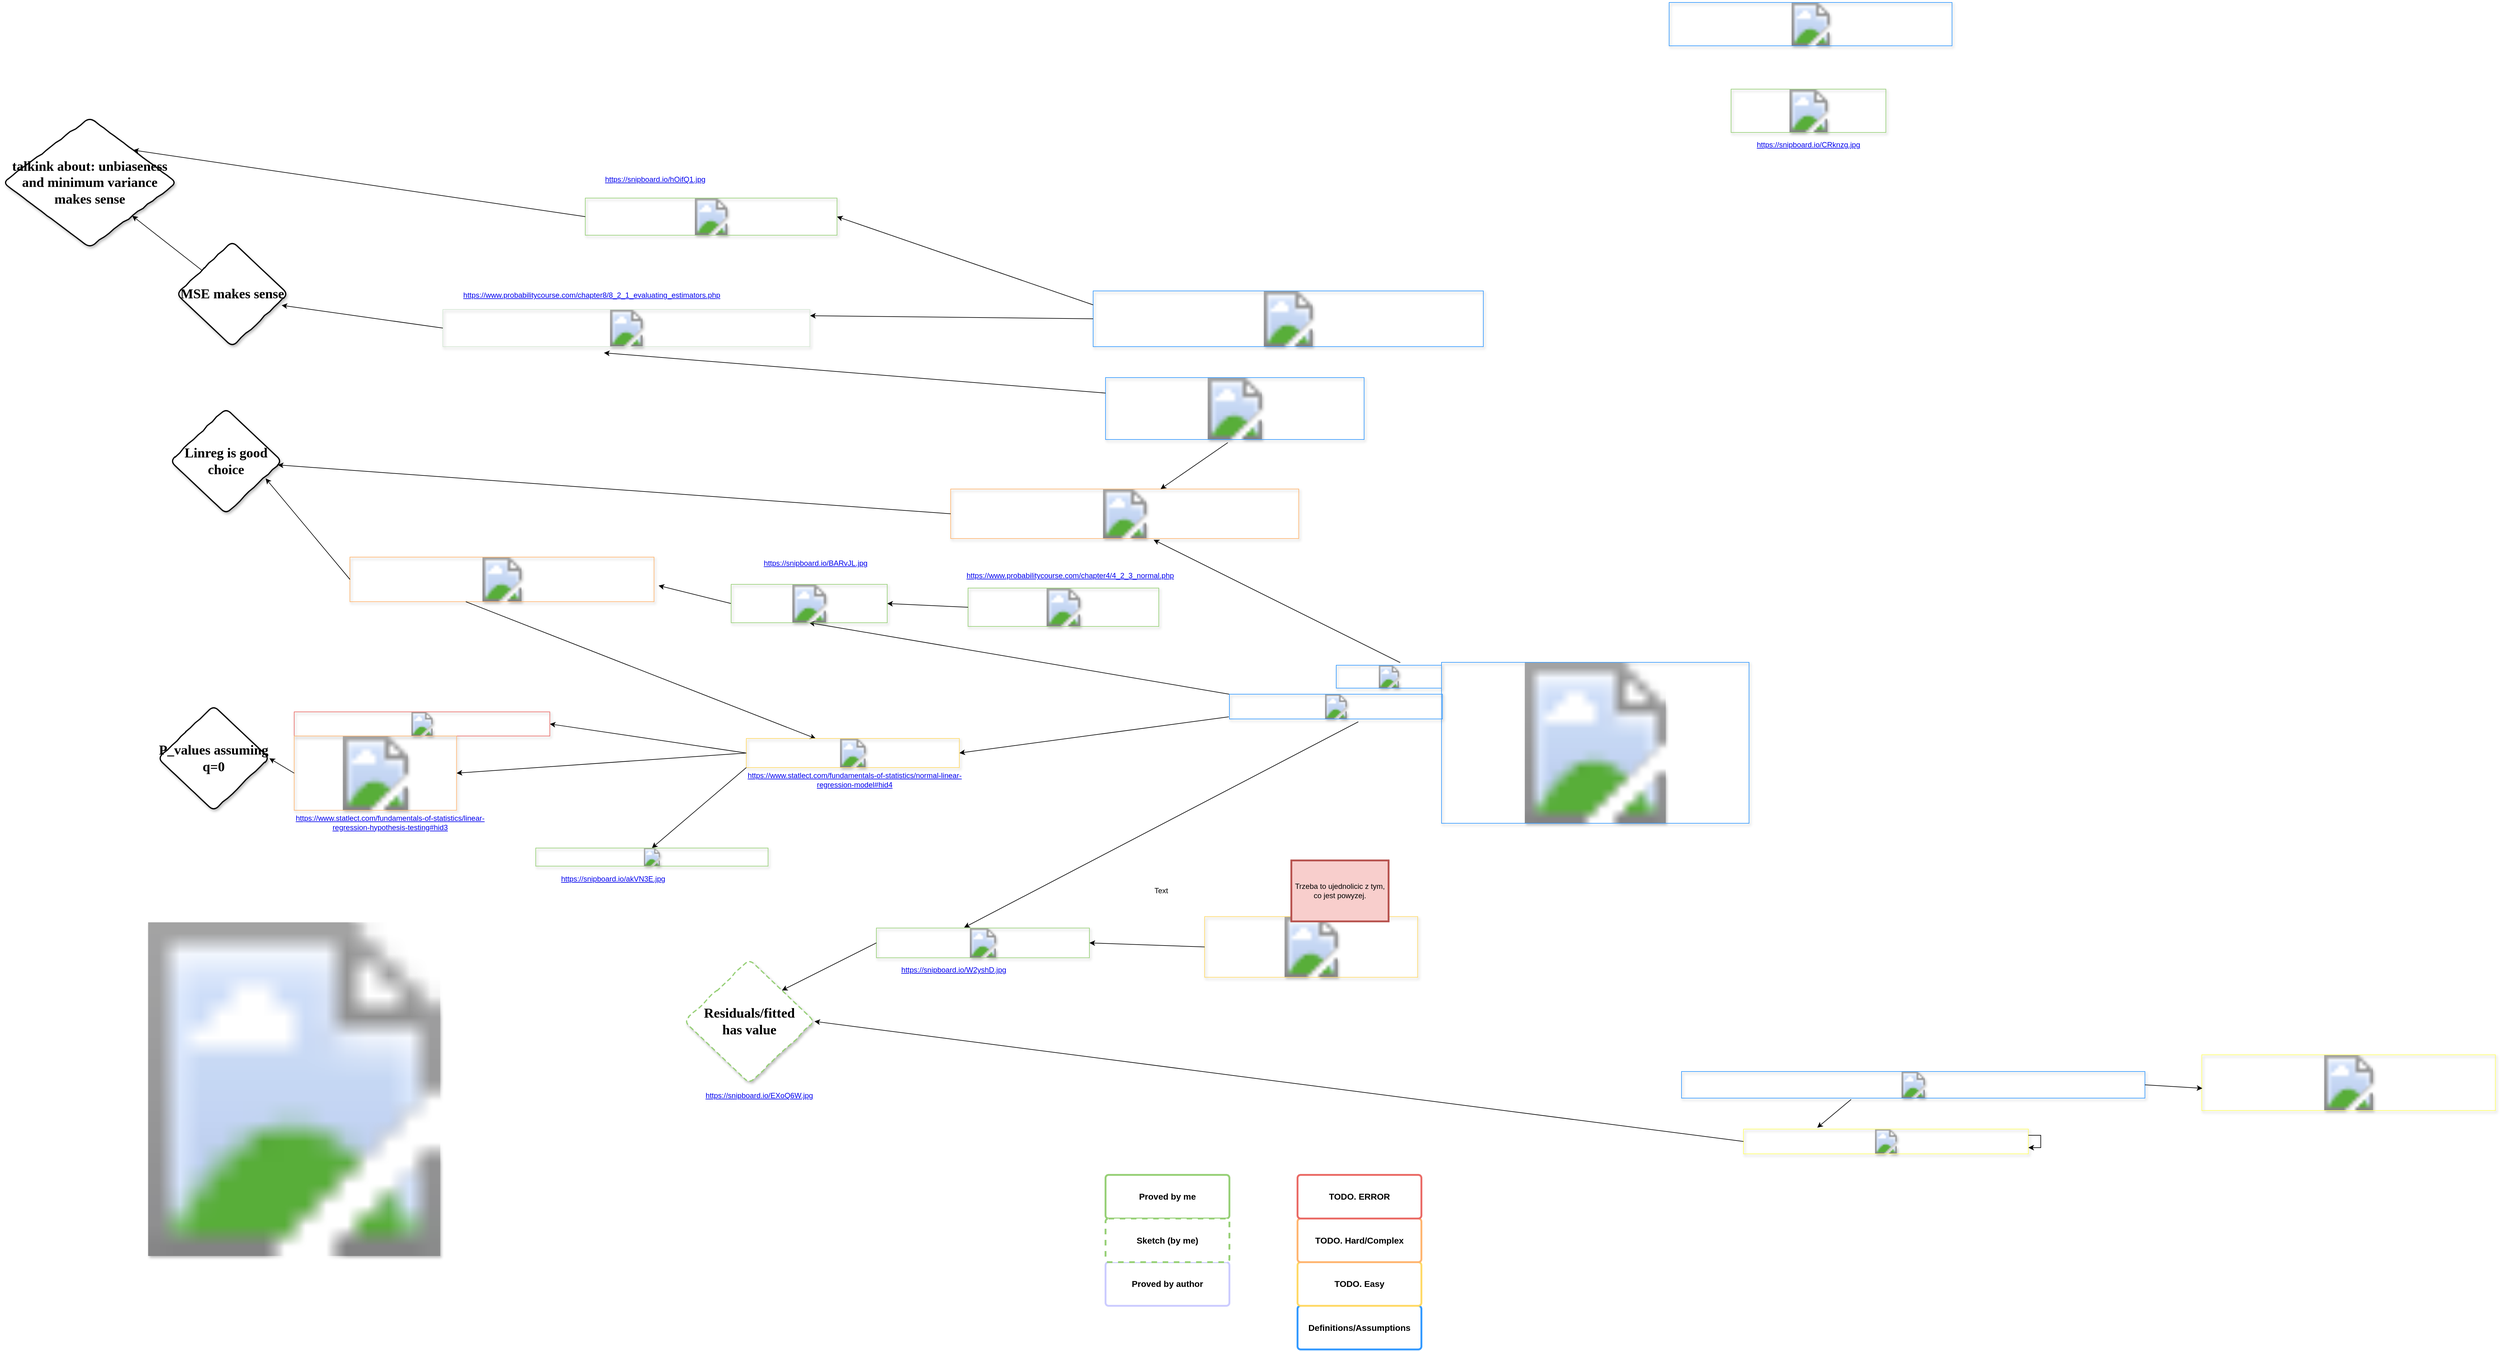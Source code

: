 <mxfile version="13.4.5" type="device"><diagram id="6a731a19-8d31-9384-78a2-239565b7b9f0" name="Page-1"><mxGraphModel dx="3555" dy="3712" grid="1" gridSize="10" guides="1" tooltips="1" connect="1" arrows="1" fold="1" page="1" pageScale="1" pageWidth="1169" pageHeight="827" background="#ffffff" math="0" shadow="0"><root><mxCell id="0"/><mxCell id="1" parent="0"/><mxCell id="1771" value="Definitions/Assumptions" style="rounded=1;whiteSpace=wrap;html=1;shadow=0;labelBackgroundColor=none;strokeColor=#3399FF;strokeWidth=3;fillColor=#FFFFFF;fontFamily=Helvetica;fontSize=14;fontColor=#000000;align=center;spacing=5;fontStyle=1;arcSize=7;perimeterSpacing=2;" parent="1" vertex="1"><mxGeometry x="2120" y="739.5" width="200" height="70.5" as="geometry"/></mxCell><mxCell id="39GpFI_2fi6hGbYnT54f-1833" value="" style="shape=image;html=1;verticalLabelPosition=bottom;labelBackgroundColor=#ffffff;verticalAlign=top;imageAspect=1;aspect=fixed;image=https://snipboard.io/wnhsbO.jpg;rounded=1;shadow=1;fillColor=#ffffff;fontSize=19;" parent="1" vertex="1"><mxGeometry x="40" y="120" width="920" height="539" as="geometry"/></mxCell><mxCell id="39GpFI_2fi6hGbYnT54f-1837" value="" style="group;image=https://snipboard.io/PGlqvB.jpg;" parent="1" vertex="1" connectable="0"><mxGeometry x="1690" y="-310" width="503" height="341.54" as="geometry"/></mxCell><mxCell id="39GpFI_2fi6hGbYnT54f-1839" value="TODO. Easy" style="rounded=1;whiteSpace=wrap;html=1;shadow=0;labelBackgroundColor=none;strokeColor=#FFD966;strokeWidth=3;fillColor=#FFFFFF;fontFamily=Helvetica;fontSize=14;fontColor=#000000;align=center;spacing=5;fontStyle=1;arcSize=7;perimeterSpacing=2;" parent="1" vertex="1"><mxGeometry x="2120" y="669" width="200" height="70.5" as="geometry"/></mxCell><mxCell id="39GpFI_2fi6hGbYnT54f-1840" value="" style="endArrow=classic;html=1;fontSize=19;fontColor=#000000;exitX=-0.003;exitY=0.913;exitDx=0;exitDy=0;entryX=1;entryY=0.5;entryDx=0;entryDy=0;exitPerimeter=0;" parent="1" source="39GpFI_2fi6hGbYnT54f-1836" target="39GpFI_2fi6hGbYnT54f-1838" edge="1"><mxGeometry width="50" height="50" relative="1" as="geometry"><mxPoint x="1710" y="-110" as="sourcePoint"/><mxPoint x="1594" y="-80" as="targetPoint"/></mxGeometry></mxCell><mxCell id="39GpFI_2fi6hGbYnT54f-1841" value="" style="shape=image;html=1;verticalLabelPosition=bottom;labelBackgroundColor=#ffffff;verticalAlign=top;imageAspect=1;aspect=fixed;image=https://snipboard.io/Y0MKjI.jpg;rounded=1;shadow=1;fillColor=#ffffff;fontSize=19;imageBorder=#FFB570;" parent="1" vertex="1"><mxGeometry x="590" y="-470" width="491" height="72" as="geometry"/></mxCell><mxCell id="39GpFI_2fi6hGbYnT54f-1842" value="TODO. Hard/Complex" style="rounded=1;whiteSpace=wrap;html=1;shadow=0;labelBackgroundColor=none;strokeColor=#FFB570;strokeWidth=3;fillColor=#FFFFFF;fontFamily=Helvetica;fontSize=14;fontColor=#000000;align=center;spacing=5;fontStyle=1;arcSize=7;perimeterSpacing=2;" parent="1" vertex="1"><mxGeometry x="2120" y="598.5" width="200" height="70.5" as="geometry"/></mxCell><mxCell id="39GpFI_2fi6hGbYnT54f-1844" value="" style="endArrow=classic;html=1;fontSize=19;fontColor=#000000;exitX=0.381;exitY=1;exitDx=0;exitDy=0;exitPerimeter=0;" parent="1" source="39GpFI_2fi6hGbYnT54f-1841" target="39GpFI_2fi6hGbYnT54f-1838" edge="1"><mxGeometry width="50" height="50" relative="1" as="geometry"><mxPoint x="1530" y="10" as="sourcePoint"/><mxPoint x="1530" y="-110" as="targetPoint"/></mxGeometry></mxCell><mxCell id="39GpFI_2fi6hGbYnT54f-1846" value="" style="group" parent="1" vertex="1" connectable="0"><mxGeometry x="1230" y="-217" width="350" height="87" as="geometry"/></mxCell><mxCell id="39GpFI_2fi6hGbYnT54f-1838" value="" style="shape=image;html=1;verticalLabelPosition=bottom;labelBackgroundColor=#ffffff;verticalAlign=top;imageAspect=1;aspect=fixed;image=https://snipboard.io/GrBXbp.jpg;rounded=1;shadow=1;fillColor=#ffffff;fontSize=19;imageBorder=#FFD966;" parent="39GpFI_2fi6hGbYnT54f-1846" vertex="1"><mxGeometry y="40" width="344" height="47" as="geometry"/></mxCell><mxCell id="39GpFI_2fi6hGbYnT54f-1847" value="TODO. ERROR" style="rounded=1;whiteSpace=wrap;html=1;shadow=0;labelBackgroundColor=none;strokeWidth=3;fontFamily=Helvetica;fontSize=14;align=center;spacing=5;fontStyle=1;arcSize=7;perimeterSpacing=2;strokeColor=#EA6B66;" parent="1" vertex="1"><mxGeometry x="2120" y="528" width="200" height="70.5" as="geometry"/></mxCell><mxCell id="39GpFI_2fi6hGbYnT54f-1850" value="" style="endArrow=classic;html=1;fontSize=19;fontColor=#000000;entryX=1;entryY=0.5;entryDx=0;entryDy=0;exitX=0;exitY=0.5;exitDx=0;exitDy=0;" parent="1" source="39GpFI_2fi6hGbYnT54f-1838" target="39GpFI_2fi6hGbYnT54f-1848" edge="1"><mxGeometry width="50" height="50" relative="1" as="geometry"><mxPoint x="1220" y="-160" as="sourcePoint"/><mxPoint x="1150" y="-180" as="targetPoint"/></mxGeometry></mxCell><mxCell id="39GpFI_2fi6hGbYnT54f-1851" value="" style="endArrow=classic;html=1;fontSize=19;fontColor=#000000;entryX=1;entryY=0.5;entryDx=0;entryDy=0;exitX=0;exitY=0.5;exitDx=0;exitDy=0;" parent="1" source="39GpFI_2fi6hGbYnT54f-1838" target="39GpFI_2fi6hGbYnT54f-1849" edge="1"><mxGeometry width="50" height="50" relative="1" as="geometry"><mxPoint x="1160" y="-10" as="sourcePoint"/><mxPoint x="1210" y="-60" as="targetPoint"/></mxGeometry></mxCell><mxCell id="39GpFI_2fi6hGbYnT54f-1854" value="" style="group" parent="1" vertex="1" connectable="0"><mxGeometry x="500" y="-220" width="412.75" height="199" as="geometry"/></mxCell><mxCell id="39GpFI_2fi6hGbYnT54f-1852" value="" style="group" parent="39GpFI_2fi6hGbYnT54f-1854" vertex="1" connectable="0"><mxGeometry width="412.75" height="159" as="geometry"/></mxCell><mxCell id="39GpFI_2fi6hGbYnT54f-1848" value="" style="shape=image;html=1;verticalLabelPosition=bottom;labelBackgroundColor=#ffffff;verticalAlign=top;imageAspect=1;aspect=fixed;image=https://snipboard.io/x610as.jpg;rounded=1;shadow=1;fillColor=#ffffff;fontSize=19;imageBorder=#EA6B66;" parent="39GpFI_2fi6hGbYnT54f-1852" vertex="1"><mxGeometry width="412.75" height="39" as="geometry"/></mxCell><mxCell id="39GpFI_2fi6hGbYnT54f-1849" value="" style="shape=image;html=1;verticalLabelPosition=bottom;labelBackgroundColor=#ffffff;verticalAlign=top;imageAspect=1;aspect=fixed;image=https://snipboard.io/q21djn.jpg;rounded=1;shadow=1;fillColor=#ffffff;fontSize=19;imageBorder=#FFB570;" parent="39GpFI_2fi6hGbYnT54f-1852" vertex="1"><mxGeometry y="39" width="262.22" height="120" as="geometry"/></mxCell><UserObject label="&lt;a href=&quot;https://www.statlect.com/fundamentals-of-statistics/linear-regression-hypothesis-testing#hid3&quot;&gt;https://www.statlect.com/fundamentals-of-statistics/linear-regression-hypothesis-testing#hid3&lt;/a&gt;" link="https://www.draw.io" id="39GpFI_2fi6hGbYnT54f-1853"><mxCell style="text;html=1;strokeColor=none;fillColor=none;whiteSpace=wrap;align=center;verticalAlign=middle;fontColor=#0000EE;fontStyle=4;rounded=1;shadow=1;labelBackgroundColor=none;" parent="39GpFI_2fi6hGbYnT54f-1854" vertex="1"><mxGeometry y="159" width="310" height="40" as="geometry"/></mxCell></UserObject><mxCell id="39GpFI_2fi6hGbYnT54f-1857" value="P_values assuming q=0" style="rhombus;html=1;align=center;whiteSpace=wrap;comic=1;strokeWidth=2;fontFamily=Comic Sans MS;fontStyle=1;rounded=1;shadow=1;labelBackgroundColor=none;fillColor=#FFFFFF;fontSize=22;" parent="1" vertex="1"><mxGeometry x="280" y="-230" width="180" height="170" as="geometry"/></mxCell><mxCell id="39GpFI_2fi6hGbYnT54f-1858" value="" style="endArrow=classic;html=1;fontSize=22;fontColor=#000000;entryX=1;entryY=0.5;entryDx=0;entryDy=0;exitX=0;exitY=0.5;exitDx=0;exitDy=0;" parent="1" source="39GpFI_2fi6hGbYnT54f-1849" target="39GpFI_2fi6hGbYnT54f-1857" edge="1"><mxGeometry width="50" height="50" relative="1" as="geometry"><mxPoint x="590" y="-30" as="sourcePoint"/><mxPoint x="640" y="-80" as="targetPoint"/></mxGeometry></mxCell><mxCell id="sHZoIjSUoujq5L6UCGkU-1776" value="" style="endArrow=classic;html=1;entryX=0.5;entryY=1;entryDx=0;entryDy=0;exitX=0;exitY=0;exitDx=0;exitDy=0;" parent="1" source="39GpFI_2fi6hGbYnT54f-1836" target="sHZoIjSUoujq5L6UCGkU-1775" edge="1"><mxGeometry width="50" height="50" relative="1" as="geometry"><mxPoint x="1750" y="-268" as="sourcePoint"/><mxPoint x="1870" y="-470" as="targetPoint"/></mxGeometry></mxCell><mxCell id="sHZoIjSUoujq5L6UCGkU-1777" value="" style="endArrow=classic;html=1;entryX=1.015;entryY=0.639;entryDx=0;entryDy=0;entryPerimeter=0;exitX=0;exitY=0.5;exitDx=0;exitDy=0;" parent="1" source="sHZoIjSUoujq5L6UCGkU-1775" target="39GpFI_2fi6hGbYnT54f-1841" edge="1"><mxGeometry width="50" height="50" relative="1" as="geometry"><mxPoint x="1620" y="250" as="sourcePoint"/><mxPoint x="1670" y="200" as="targetPoint"/></mxGeometry></mxCell><mxCell id="xvuyqicsUvWOrQk7tUbD-1771" value="" style="shape=image;html=1;verticalLabelPosition=bottom;labelBackgroundColor=#ffffff;verticalAlign=top;imageAspect=1;aspect=fixed;image=https://snipboard.io/yXGJSR.jpg;rounded=1;shadow=1;fillColor=#ffffff;fontSize=19;imageBorder=#3399FF;" parent="1" vertex="1"><mxGeometry x="2720" y="-1366" width="456.75" height="70" as="geometry"/></mxCell><mxCell id="bCuQNsY73JW3-3CdR91U-1773" value="" style="group" parent="1" vertex="1" connectable="0"><mxGeometry x="2820" y="-1226" width="250" height="110" as="geometry"/></mxCell><mxCell id="bCuQNsY73JW3-3CdR91U-1771" value="" style="shape=image;html=1;verticalLabelPosition=bottom;labelBackgroundColor=#ffffff;verticalAlign=top;imageAspect=1;aspect=fixed;image=https://snipboard.io/RxgJL6.jpg;rounded=1;shadow=1;fillColor=#ffffff;fontSize=19;imageBorder=#97D077;" parent="bCuQNsY73JW3-3CdR91U-1773" vertex="1"><mxGeometry width="249.92" height="70" as="geometry"/></mxCell><UserObject label="&lt;a href=&quot;https://snipboard.io/CRknzg.jpg&quot;&gt;https://snipboard.io/CRknzg.jpg&lt;/a&gt;" link="https://www.draw.io" id="bCuQNsY73JW3-3CdR91U-1772"><mxCell style="text;html=1;strokeColor=none;fillColor=none;whiteSpace=wrap;align=center;verticalAlign=middle;fontColor=#0000EE;fontStyle=4;rounded=1;shadow=1;labelBackgroundColor=none;" parent="bCuQNsY73JW3-3CdR91U-1773" vertex="1"><mxGeometry y="70" width="250" height="40" as="geometry"/></mxCell></UserObject><mxCell id="2-G1oEqkQL84qzMomPsW-1771" value="" style="shape=image;html=1;verticalLabelPosition=bottom;labelBackgroundColor=#ffffff;verticalAlign=top;imageAspect=1;aspect=fixed;image=https://snipboard.io/KLb8s7.jpg;rounded=1;shadow=1;fillColor=#ffffff;fontSize=19;imageBorder=#3399FF;" parent="1" vertex="1"><mxGeometry x="1810" y="-760" width="417.5" height="100" as="geometry"/></mxCell><mxCell id="2-G1oEqkQL84qzMomPsW-1772" value="" style="shape=image;html=1;verticalLabelPosition=bottom;labelBackgroundColor=#ffffff;verticalAlign=top;imageAspect=1;aspect=fixed;image=https://snipboard.io/FwyoZa.jpg;rounded=1;shadow=1;fillColor=#ffffff;fontSize=19;imageBorder=#FFB570;" parent="1" vertex="1"><mxGeometry x="1560" y="-580" width="562" height="80" as="geometry"/></mxCell><mxCell id="2-G1oEqkQL84qzMomPsW-1773" value="" style="endArrow=classic;html=1;exitX=0.473;exitY=1.05;exitDx=0;exitDy=0;exitPerimeter=0;" parent="1" source="2-G1oEqkQL84qzMomPsW-1771" target="2-G1oEqkQL84qzMomPsW-1772" edge="1"><mxGeometry width="50" height="50" relative="1" as="geometry"><mxPoint x="1070" y="-640" as="sourcePoint"/><mxPoint x="1120" y="-690" as="targetPoint"/></mxGeometry></mxCell><mxCell id="2-G1oEqkQL84qzMomPsW-1777" value="Linreg is good choice" style="rhombus;html=1;align=center;whiteSpace=wrap;comic=1;strokeWidth=2;fontFamily=Comic Sans MS;fontStyle=1;rounded=1;shadow=1;labelBackgroundColor=none;fillColor=#FFFFFF;fontSize=22;" parent="1" vertex="1"><mxGeometry x="300" y="-710" width="180" height="170" as="geometry"/></mxCell><UserObject label="&lt;a href=&quot;https://www.statlect.com/fundamentals-of-statistics/normal-linear-regression-model#hid4&quot;&gt;https://www.statlect.com/fundamentals-of-statistics/normal-linear-regression-model#hid4&lt;/a&gt;" link="https://www.draw.io" id="39GpFI_2fi6hGbYnT54f-1845"><mxCell style="text;html=1;strokeColor=none;fillColor=none;whiteSpace=wrap;align=center;verticalAlign=middle;fontColor=#0000EE;fontStyle=4;rounded=1;shadow=1;labelBackgroundColor=none;" parent="1" vertex="1"><mxGeometry x="1230" y="-130" width="350" height="40" as="geometry"/></mxCell></UserObject><mxCell id="2-G1oEqkQL84qzMomPsW-1778" value="" style="endArrow=classic;html=1;exitX=0;exitY=0.5;exitDx=0;exitDy=0;" parent="1" source="2-G1oEqkQL84qzMomPsW-1772" target="2-G1oEqkQL84qzMomPsW-1777" edge="1"><mxGeometry width="50" height="50" relative="1" as="geometry"><mxPoint x="470" y="-680" as="sourcePoint"/><mxPoint x="520" y="-730" as="targetPoint"/></mxGeometry></mxCell><mxCell id="2-G1oEqkQL84qzMomPsW-1779" value="" style="endArrow=classic;html=1;exitX=0;exitY=0.5;exitDx=0;exitDy=0;entryX=0.855;entryY=0.664;entryDx=0;entryDy=0;entryPerimeter=0;" parent="1" source="39GpFI_2fi6hGbYnT54f-1841" target="2-G1oEqkQL84qzMomPsW-1777" edge="1"><mxGeometry width="50" height="50" relative="1" as="geometry"><mxPoint x="470" y="-410" as="sourcePoint"/><mxPoint x="520" y="-460" as="targetPoint"/></mxGeometry></mxCell><mxCell id="LWlimmNS0ifZticCrQ88-1771" value="" style="shape=image;html=1;verticalLabelPosition=bottom;labelBackgroundColor=#ffffff;verticalAlign=top;imageAspect=1;aspect=fixed;image=https://snipboard.io/vlDWTY.jpg;rounded=1;shadow=1;fillColor=#ffffff;fontSize=19;imageBorder=#3399FF;" parent="1" vertex="1"><mxGeometry x="1790" y="-900" width="630" height="90" as="geometry"/></mxCell><mxCell id="LWlimmNS0ifZticCrQ88-1772" value="Proved by me" style="rounded=1;whiteSpace=wrap;html=1;shadow=0;labelBackgroundColor=none;strokeWidth=3;fontFamily=Helvetica;fontSize=14;align=center;spacing=5;fontStyle=1;arcSize=7;perimeterSpacing=2;strokeColor=#97D077;" parent="1" vertex="1"><mxGeometry x="1810" y="528" width="200" height="70.5" as="geometry"/></mxCell><mxCell id="LWlimmNS0ifZticCrQ88-1774" value="Proved by author" style="rounded=1;whiteSpace=wrap;html=1;shadow=0;labelBackgroundColor=none;strokeWidth=3;fontFamily=Helvetica;fontSize=14;align=center;spacing=5;fontStyle=1;arcSize=7;perimeterSpacing=2;strokeColor=#CCCCFF;" parent="1" vertex="1"><mxGeometry x="1810" y="669" width="200" height="70.5" as="geometry"/></mxCell><mxCell id="LWlimmNS0ifZticCrQ88-1776" value="MSE makes sense" style="rhombus;html=1;align=center;whiteSpace=wrap;comic=1;strokeWidth=2;fontFamily=Comic Sans MS;fontStyle=1;rounded=1;shadow=1;labelBackgroundColor=none;fillColor=#FFFFFF;fontSize=22;" parent="1" vertex="1"><mxGeometry x="310" y="-980" width="180" height="170" as="geometry"/></mxCell><mxCell id="LWlimmNS0ifZticCrQ88-1778" value="" style="group" parent="1" vertex="1" connectable="0"><mxGeometry x="740" y="-913" width="592.67" height="103" as="geometry"/></mxCell><mxCell id="LWlimmNS0ifZticCrQ88-1775" value="" style="shape=image;html=1;verticalLabelPosition=bottom;labelBackgroundColor=#ffffff;verticalAlign=top;imageAspect=1;aspect=fixed;image=https://snipboard.io/5iZBsR.jpg;rounded=1;shadow=1;fillColor=#ffffff;fontSize=19;imageBorder=#D5E8D4;" parent="LWlimmNS0ifZticCrQ88-1778" vertex="1"><mxGeometry y="43" width="592.67" height="60" as="geometry"/></mxCell><UserObject label="&lt;a href=&quot;https://www.probabilitycourse.com/chapter8/8_2_1_evaluating_estimators.php&quot;&gt;https://www.probabilitycourse.com/chapter8/8_2_1_evaluating_estimators.php&lt;/a&gt;" link="https://www.draw.io" id="LWlimmNS0ifZticCrQ88-1777"><mxCell style="text;html=1;strokeColor=none;fillColor=none;whiteSpace=wrap;align=center;verticalAlign=middle;fontColor=#0000EE;fontStyle=4;rounded=1;shadow=1;labelBackgroundColor=none;" parent="LWlimmNS0ifZticCrQ88-1778" vertex="1"><mxGeometry width="481.33" height="40" as="geometry"/></mxCell></UserObject><mxCell id="LWlimmNS0ifZticCrQ88-1779" value="" style="endArrow=classic;html=1;exitX=0;exitY=0.5;exitDx=0;exitDy=0;" parent="1" source="LWlimmNS0ifZticCrQ88-1771" edge="1"><mxGeometry width="50" height="50" relative="1" as="geometry"><mxPoint x="1720" y="-950" as="sourcePoint"/><mxPoint x="1333" y="-860" as="targetPoint"/></mxGeometry></mxCell><mxCell id="LWlimmNS0ifZticCrQ88-1780" value="" style="endArrow=classic;html=1;exitX=0;exitY=0.25;exitDx=0;exitDy=0;entryX=0.439;entryY=1.167;entryDx=0;entryDy=0;entryPerimeter=0;" parent="1" source="2-G1oEqkQL84qzMomPsW-1771" target="LWlimmNS0ifZticCrQ88-1775" edge="1"><mxGeometry width="50" height="50" relative="1" as="geometry"><mxPoint x="1340" y="-1040" as="sourcePoint"/><mxPoint x="1390" y="-1090" as="targetPoint"/></mxGeometry></mxCell><mxCell id="LWlimmNS0ifZticCrQ88-1781" value="" style="endArrow=classic;html=1;exitX=0;exitY=0.5;exitDx=0;exitDy=0;entryX=0.943;entryY=0.607;entryDx=0;entryDy=0;entryPerimeter=0;" parent="1" source="LWlimmNS0ifZticCrQ88-1775" target="LWlimmNS0ifZticCrQ88-1776" edge="1"><mxGeometry width="50" height="50" relative="1" as="geometry"><mxPoint x="600" y="-900" as="sourcePoint"/><mxPoint x="650" y="-950" as="targetPoint"/></mxGeometry></mxCell><mxCell id="LWlimmNS0ifZticCrQ88-1784" value="" style="group" parent="1" vertex="1" connectable="0"><mxGeometry x="970" y="-1100" width="406.45" height="110" as="geometry"/></mxCell><mxCell id="LWlimmNS0ifZticCrQ88-1782" value="" style="shape=image;html=1;verticalLabelPosition=bottom;labelBackgroundColor=#ffffff;verticalAlign=top;imageAspect=1;aspect=fixed;image=https://snipboard.io/0E7GXy.jpg;rounded=1;shadow=1;fillColor=#ffffff;fontSize=19;imageBorder=#97D077;flipV=0;" parent="LWlimmNS0ifZticCrQ88-1784" vertex="1"><mxGeometry y="50" width="406.45" height="60" as="geometry"/></mxCell><UserObject label="&lt;a href=&quot;https://snipboard.io/hOifQ1.jpg&quot;&gt;https://snipboard.io/hOifQ1.jpg&lt;/a&gt;" link="https://www.draw.io" id="LWlimmNS0ifZticCrQ88-1783"><mxCell style="text;html=1;strokeColor=none;fillColor=none;whiteSpace=wrap;align=center;verticalAlign=middle;fontColor=#0000EE;fontStyle=4;rounded=1;shadow=1;labelBackgroundColor=none;" parent="LWlimmNS0ifZticCrQ88-1784" vertex="1"><mxGeometry width="226.25" height="40" as="geometry"/></mxCell></UserObject><mxCell id="LWlimmNS0ifZticCrQ88-1785" value="" style="endArrow=classic;html=1;exitX=0;exitY=0.25;exitDx=0;exitDy=0;entryX=1;entryY=0.5;entryDx=0;entryDy=0;" parent="1" source="LWlimmNS0ifZticCrQ88-1771" target="LWlimmNS0ifZticCrQ88-1782" edge="1"><mxGeometry width="50" height="50" relative="1" as="geometry"><mxPoint x="1690" y="-950" as="sourcePoint"/><mxPoint x="1740" y="-1000" as="targetPoint"/></mxGeometry></mxCell><mxCell id="LWlimmNS0ifZticCrQ88-1786" value="talkink about: unbiaseness and minimum variance makes sense" style="rhombus;html=1;align=center;whiteSpace=wrap;comic=1;strokeWidth=2;fontFamily=Comic Sans MS;fontStyle=1;rounded=1;shadow=1;labelBackgroundColor=none;fillColor=#FFFFFF;fontSize=22;" parent="1" vertex="1"><mxGeometry x="30" y="-1180" width="280" height="210" as="geometry"/></mxCell><mxCell id="LWlimmNS0ifZticCrQ88-1787" value="" style="endArrow=classic;html=1;entryX=1;entryY=0;entryDx=0;entryDy=0;exitX=0;exitY=0.5;exitDx=0;exitDy=0;" parent="1" source="LWlimmNS0ifZticCrQ88-1782" target="LWlimmNS0ifZticCrQ88-1786" edge="1"><mxGeometry width="50" height="50" relative="1" as="geometry"><mxPoint x="1190" y="-1050" as="sourcePoint"/><mxPoint x="770" y="-1110" as="targetPoint"/></mxGeometry></mxCell><mxCell id="LWlimmNS0ifZticCrQ88-1788" value="" style="endArrow=classic;html=1;" parent="1" source="LWlimmNS0ifZticCrQ88-1776" target="LWlimmNS0ifZticCrQ88-1786" edge="1"><mxGeometry width="50" height="50" relative="1" as="geometry"><mxPoint x="540" y="-920" as="sourcePoint"/><mxPoint x="590" y="-970" as="targetPoint"/></mxGeometry></mxCell><mxCell id="iZX9hNMANn1yEPU0YPqA-1775" value="" style="group" parent="1" vertex="1" connectable="0"><mxGeometry x="1588" y="-460" width="330" height="102" as="geometry"/></mxCell><mxCell id="iZX9hNMANn1yEPU0YPqA-1773" value="" style="shape=image;html=1;verticalLabelPosition=bottom;labelBackgroundColor=#ffffff;verticalAlign=top;imageAspect=1;aspect=fixed;image=https://snipboard.io/qnmGyM.jpg;rounded=1;shadow=1;fillColor=#ffffff;fontSize=19;imageBorder=#97D077;" parent="iZX9hNMANn1yEPU0YPqA-1775" vertex="1"><mxGeometry y="40" width="308" height="62" as="geometry"/></mxCell><UserObject label="&lt;a href=&quot;https://www.probabilitycourse.com/chapter4/4_2_3_normal.php&quot;&gt;https://www.probabilitycourse.com/chapter4/4_2_3_normal.php&lt;/a&gt;" link="https://www.draw.io" id="iZX9hNMANn1yEPU0YPqA-1774"><mxCell style="text;html=1;strokeColor=none;fillColor=none;whiteSpace=wrap;align=center;verticalAlign=middle;fontColor=#0000EE;fontStyle=4;rounded=1;shadow=1;labelBackgroundColor=none;" parent="iZX9hNMANn1yEPU0YPqA-1775" vertex="1"><mxGeometry width="330" height="40" as="geometry"/></mxCell></UserObject><mxCell id="iZX9hNMANn1yEPU0YPqA-1776" value="" style="endArrow=classic;html=1;entryX=1;entryY=0.5;entryDx=0;entryDy=0;exitX=0;exitY=0.5;exitDx=0;exitDy=0;" parent="1" source="iZX9hNMANn1yEPU0YPqA-1773" target="sHZoIjSUoujq5L6UCGkU-1775" edge="1"><mxGeometry width="50" height="50" relative="1" as="geometry"><mxPoint x="2180" y="-360" as="sourcePoint"/><mxPoint x="2230" y="-410" as="targetPoint"/></mxGeometry></mxCell><mxCell id="3MKDh-_0UyGiqGx_PKS1-1772" value="" style="endArrow=classic;html=1;entryX=0.583;entryY=1.025;entryDx=0;entryDy=0;exitX=0.608;exitY=-0.114;exitDx=0;exitDy=0;exitPerimeter=0;entryPerimeter=0;" parent="1" source="3MKDh-_0UyGiqGx_PKS1-1771" target="2-G1oEqkQL84qzMomPsW-1772" edge="1"><mxGeometry width="50" height="50" relative="1" as="geometry"><mxPoint x="1750" y="-300" as="sourcePoint"/><mxPoint x="1580" y="-510" as="targetPoint"/></mxGeometry></mxCell><mxCell id="sHZoIjSUoujq5L6UCGkU-1779" value="" style="group;image=https://snipboard.io/qaOhG9.jpg;" parent="1" vertex="1" connectable="0"><mxGeometry x="1783.5" y="-373.77" width="413" height="107.0" as="geometry"/></mxCell><mxCell id="3MKDh-_0UyGiqGx_PKS1-1776" value="" style="group" parent="1" vertex="1" connectable="0"><mxGeometry x="1210" y="-480" width="256.5" height="110.23" as="geometry"/></mxCell><UserObject label="&lt;a href=&quot;https://snipboard.io/BARvJL.jpg&quot;&gt;https://snipboard.io/BARvJL.jpg&lt;/a&gt;" link="https://www.draw.io" id="sHZoIjSUoujq5L6UCGkU-1778"><mxCell style="text;html=1;strokeColor=none;fillColor=none;whiteSpace=wrap;align=center;verticalAlign=middle;fontColor=#0000EE;fontStyle=4;rounded=1;shadow=1;labelBackgroundColor=none;" parent="3MKDh-_0UyGiqGx_PKS1-1776" vertex="1"><mxGeometry x="6.5" width="250" height="40" as="geometry"/></mxCell></UserObject><mxCell id="3MKDh-_0UyGiqGx_PKS1-1775" value="" style="group" parent="3MKDh-_0UyGiqGx_PKS1-1776" vertex="1" connectable="0"><mxGeometry y="48.23" width="252" height="62" as="geometry"/></mxCell><mxCell id="sHZoIjSUoujq5L6UCGkU-1775" value="" style="shape=image;html=1;verticalLabelPosition=bottom;labelBackgroundColor=#ffffff;verticalAlign=top;imageAspect=1;aspect=fixed;image=https://snipboard.io/qaOhG9.jpg;rounded=1;shadow=1;fillColor=#ffffff;fontSize=19;imageBorder=#97D077;" parent="3MKDh-_0UyGiqGx_PKS1-1775" vertex="1"><mxGeometry x="-4.5" y="5.77" width="252" height="62" as="geometry"/></mxCell><mxCell id="3MKDh-_0UyGiqGx_PKS1-1778" value="" style="endArrow=classic;html=1;entryX=0.412;entryY=-0.018;entryDx=0;entryDy=0;entryPerimeter=0;exitX=0.605;exitY=1.114;exitDx=0;exitDy=0;exitPerimeter=0;" parent="1" source="39GpFI_2fi6hGbYnT54f-1836" target="3MKDh-_0UyGiqGx_PKS1-1777" edge="1"><mxGeometry width="50" height="50" relative="1" as="geometry"><mxPoint x="1870" y="-200" as="sourcePoint"/><mxPoint x="2080" y="90" as="targetPoint"/></mxGeometry></mxCell><mxCell id="3MKDh-_0UyGiqGx_PKS1-1780" value="" style="group" parent="1" vertex="1" connectable="0"><mxGeometry x="1440" y="129.228" width="344" height="88.002" as="geometry"/></mxCell><mxCell id="3MKDh-_0UyGiqGx_PKS1-1777" value="" style="shape=image;html=1;verticalLabelPosition=bottom;labelBackgroundColor=#ffffff;verticalAlign=top;imageAspect=1;aspect=fixed;image=https://snipboard.io/ktQCJ7.jpg;rounded=1;shadow=1;fillColor=#ffffff;fontSize=19;imageBorder=#97D077;" parent="3MKDh-_0UyGiqGx_PKS1-1780" vertex="1"><mxGeometry width="344" height="48" as="geometry"/></mxCell><UserObject label="&lt;a href=&quot;https://snipboard.io/W2yshD.jpg&quot;&gt;https://snipboard.io/W2yshD.jpg&lt;/a&gt;" link="https://www.draw.io" id="3MKDh-_0UyGiqGx_PKS1-1779"><mxCell style="text;html=1;strokeColor=none;fillColor=none;whiteSpace=wrap;align=center;verticalAlign=middle;fontColor=#0000EE;fontStyle=4;rounded=1;shadow=1;labelBackgroundColor=none;" parent="3MKDh-_0UyGiqGx_PKS1-1780" vertex="1"><mxGeometry y="48.002" width="250" height="40" as="geometry"/></mxCell></UserObject><mxCell id="3MKDh-_0UyGiqGx_PKS1-1781" value="" style="group" parent="1" vertex="1" connectable="0"><mxGeometry x="2010" y="-300" width="839" height="260" as="geometry"/></mxCell><mxCell id="39GpFI_2fi6hGbYnT54f-1834" value="" style="shape=image;html=1;verticalLabelPosition=bottom;labelBackgroundColor=#ffffff;verticalAlign=top;imageAspect=1;aspect=fixed;image=https://snipboard.io/PGlqvB.jpg;rounded=1;shadow=1;fillColor=#ffffff;fontSize=19;imageBorder=#3399FF;" parent="3MKDh-_0UyGiqGx_PKS1-1781" vertex="1"><mxGeometry x="342.5" width="496.5" height="260" as="geometry"/></mxCell><mxCell id="39GpFI_2fi6hGbYnT54f-1836" value="" style="shape=image;html=1;verticalLabelPosition=bottom;labelBackgroundColor=#ffffff;verticalAlign=top;imageAspect=1;aspect=fixed;image=https://snipboard.io/i7unTb.jpg;rounded=1;shadow=1;fillColor=#ffffff;fontSize=19;imageBorder=#3399FF;" parent="3MKDh-_0UyGiqGx_PKS1-1781" vertex="1"><mxGeometry y="51.458" width="344" height="40" as="geometry"/></mxCell><mxCell id="3MKDh-_0UyGiqGx_PKS1-1771" value="" style="shape=image;html=1;verticalLabelPosition=bottom;labelBackgroundColor=#ffffff;verticalAlign=top;imageAspect=1;aspect=fixed;image=https://snipboard.io/TIJUZB.jpg;rounded=1;shadow=1;fillColor=#ffffff;fontSize=19;imageBorder=#3399FF;" parent="3MKDh-_0UyGiqGx_PKS1-1781" vertex="1"><mxGeometry x="172.5" y="4.69" width="170" height="37" as="geometry"/></mxCell><mxCell id="3MKDh-_0UyGiqGx_PKS1-1782" value="" style="shape=image;html=1;verticalLabelPosition=bottom;labelBackgroundColor=#ffffff;verticalAlign=top;imageAspect=1;aspect=fixed;image=https://snipboard.io/qp5j3n.jpg;rounded=1;shadow=1;fillColor=#ffffff;fontSize=19;imageBorder=#FFD966;" parent="1" vertex="1"><mxGeometry x="1970" y="110.768" width="344" height="98" as="geometry"/></mxCell><mxCell id="3MKDh-_0UyGiqGx_PKS1-1784" value="" style="endArrow=classic;html=1;entryX=1;entryY=0.5;entryDx=0;entryDy=0;exitX=0;exitY=0.5;exitDx=0;exitDy=0;" parent="1" source="3MKDh-_0UyGiqGx_PKS1-1782" target="3MKDh-_0UyGiqGx_PKS1-1777" edge="1"><mxGeometry width="50" height="50" relative="1" as="geometry"><mxPoint x="1960" y="153.23" as="sourcePoint"/><mxPoint x="1930" y="309.23" as="targetPoint"/></mxGeometry></mxCell><mxCell id="6_DcmyUE6U4yR4i6sh_Q-1771" value="Text" style="text;html=1;strokeColor=none;fillColor=none;align=center;verticalAlign=middle;whiteSpace=wrap;rounded=0;" parent="1" vertex="1"><mxGeometry x="1880" y="59.23" width="40" height="20" as="geometry"/></mxCell><mxCell id="6_DcmyUE6U4yR4i6sh_Q-1772" value="Trzeba to ujednolicic z tym, co jest powyzej." style="text;html=1;fillColor=#f8cecc;align=center;verticalAlign=middle;whiteSpace=wrap;rounded=0;strokeColor=#b85450;strokeWidth=3;" parent="1" vertex="1"><mxGeometry x="2110" y="20.0" width="157" height="98.46" as="geometry"/></mxCell><mxCell id="B5KbZtRFnCtdAiVnxQvq-1772" value="" style="endArrow=classic;html=1;exitX=0;exitY=0;exitDx=0;exitDy=0;entryX=0.5;entryY=0;entryDx=0;entryDy=0;" parent="1" source="39GpFI_2fi6hGbYnT54f-1845" target="B5KbZtRFnCtdAiVnxQvq-1771" edge="1"><mxGeometry width="50" height="50" relative="1" as="geometry"><mxPoint x="1100" y="-60" as="sourcePoint"/><mxPoint x="1150" y="-110" as="targetPoint"/></mxGeometry></mxCell><mxCell id="B5KbZtRFnCtdAiVnxQvq-1775" value="" style="group" parent="1" vertex="1" connectable="0"><mxGeometry x="890" width="375.14" height="69.23" as="geometry"/></mxCell><mxCell id="B5KbZtRFnCtdAiVnxQvq-1771" value="" style="shape=image;html=1;verticalLabelPosition=bottom;labelBackgroundColor=#ffffff;verticalAlign=top;imageAspect=1;aspect=fixed;image=https://snipboard.io/NpoJAR.jpg;rounded=1;shadow=1;fillColor=#ffffff;fontSize=19;imageBorder=#97D077;" parent="B5KbZtRFnCtdAiVnxQvq-1775" vertex="1"><mxGeometry width="375.14" height="29.23" as="geometry"/></mxCell><UserObject label="&lt;a href=&quot;https://snipboard.io/akVN3E.jpg&quot;&gt;https://snipboard.io/akVN3E.jpg&lt;/a&gt;" link="https://www.draw.io" id="B5KbZtRFnCtdAiVnxQvq-1774"><mxCell style="text;html=1;strokeColor=none;fillColor=none;whiteSpace=wrap;align=center;verticalAlign=middle;fontColor=#0000EE;fontStyle=4;rounded=1;shadow=1;labelBackgroundColor=none;" parent="B5KbZtRFnCtdAiVnxQvq-1775" vertex="1"><mxGeometry y="30" width="250" height="39.23" as="geometry"/></mxCell></UserObject><mxCell id="Attq6KFY34p5hC9jb4wz-1771" value="Residuals/fitted&lt;br&gt;has value" style="rhombus;html=1;align=center;whiteSpace=wrap;comic=1;strokeWidth=2;fontFamily=Comic Sans MS;fontStyle=1;rounded=1;shadow=1;labelBackgroundColor=none;fillColor=#FFFFFF;fontSize=22;strokeColor=#97D077;dashed=1;" parent="1" vertex="1"><mxGeometry x="1130" y="180" width="210" height="200" as="geometry"/></mxCell><mxCell id="Attq6KFY34p5hC9jb4wz-1772" value="" style="endArrow=classic;html=1;exitX=0;exitY=0.5;exitDx=0;exitDy=0;entryX=1;entryY=0;entryDx=0;entryDy=0;" parent="1" source="3MKDh-_0UyGiqGx_PKS1-1777" target="Attq6KFY34p5hC9jb4wz-1771" edge="1"><mxGeometry width="50" height="50" relative="1" as="geometry"><mxPoint x="1310" y="200" as="sourcePoint"/><mxPoint x="1360" y="150" as="targetPoint"/></mxGeometry></mxCell><UserObject label="&lt;a href=&quot;https://snipboard.io/EXoQ6W.jpg&quot;&gt;https://snipboard.io/EXoQ6W.jpg&lt;/a&gt;" link="https://www.draw.io" id="Attq6KFY34p5hC9jb4wz-1773"><mxCell style="text;html=1;strokeColor=none;fillColor=none;whiteSpace=wrap;align=center;verticalAlign=middle;fontColor=#0000EE;fontStyle=4;rounded=1;shadow=1;labelBackgroundColor=none;" parent="1" vertex="1"><mxGeometry x="1126.45" y="380" width="250" height="40" as="geometry"/></mxCell></UserObject><mxCell id="Attq6KFY34p5hC9jb4wz-1774" value="Sketch (by me)" style="rounded=1;whiteSpace=wrap;html=1;shadow=0;labelBackgroundColor=none;strokeWidth=3;fontFamily=Helvetica;fontSize=14;align=center;spacing=5;fontStyle=1;arcSize=7;perimeterSpacing=2;strokeColor=#97D077;dashed=1;" parent="1" vertex="1"><mxGeometry x="1810" y="598.5" width="200" height="70.5" as="geometry"/></mxCell><mxCell id="AJhneAyTGIBxJg5Jb87X-1771" value="" style="shape=image;html=1;verticalLabelPosition=bottom;labelBackgroundColor=#ffffff;verticalAlign=top;imageAspect=1;aspect=fixed;image=https://snipboard.io/nPGLqs.jpg;rounded=1;shadow=1;fillColor=#ffffff;fontSize=19;imageBorder=#3399FF;" vertex="1" parent="1"><mxGeometry x="2740" y="361" width="748.2" height="43" as="geometry"/></mxCell><mxCell id="AJhneAyTGIBxJg5Jb87X-1772" value="" style="shape=image;html=1;verticalLabelPosition=bottom;labelBackgroundColor=#ffffff;verticalAlign=top;imageAspect=1;aspect=fixed;image=https://snipboard.io/LAj0ts.jpg;rounded=1;shadow=1;fillColor=#ffffff;fontSize=19;imageBorder=#FFFF66;" vertex="1" parent="1"><mxGeometry x="3580" y="334" width="474.08" height="90" as="geometry"/></mxCell><mxCell id="AJhneAyTGIBxJg5Jb87X-1773" value="" style="shape=image;html=1;verticalLabelPosition=bottom;labelBackgroundColor=#ffffff;verticalAlign=top;imageAspect=1;aspect=fixed;image=https://snipboard.io/TmMicQ.jpg;rounded=1;shadow=1;fillColor=#ffffff;fontSize=19;imageBorder=#FFFF66;" vertex="1" parent="1"><mxGeometry x="2840" y="454" width="460" height="40" as="geometry"/></mxCell><mxCell id="AJhneAyTGIBxJg5Jb87X-1774" value="" style="endArrow=classic;html=1;exitX=0.366;exitY=1.049;exitDx=0;exitDy=0;exitPerimeter=0;entryX=0.259;entryY=-0.055;entryDx=0;entryDy=0;entryPerimeter=0;" edge="1" parent="1" source="AJhneAyTGIBxJg5Jb87X-1771" target="AJhneAyTGIBxJg5Jb87X-1773"><mxGeometry width="50" height="50" relative="1" as="geometry"><mxPoint x="2770" y="524" as="sourcePoint"/><mxPoint x="2820" y="474" as="targetPoint"/></mxGeometry></mxCell><mxCell id="AJhneAyTGIBxJg5Jb87X-1775" style="edgeStyle=orthogonalEdgeStyle;rounded=0;orthogonalLoop=1;jettySize=auto;html=1;" edge="1" parent="1" source="AJhneAyTGIBxJg5Jb87X-1773" target="AJhneAyTGIBxJg5Jb87X-1773"><mxGeometry relative="1" as="geometry"/></mxCell><mxCell id="AJhneAyTGIBxJg5Jb87X-1776" value="" style="endArrow=classic;html=1;entryX=0.002;entryY=0.602;entryDx=0;entryDy=0;entryPerimeter=0;exitX=1;exitY=0.5;exitDx=0;exitDy=0;" edge="1" parent="1" source="AJhneAyTGIBxJg5Jb87X-1771" target="AJhneAyTGIBxJg5Jb87X-1772"><mxGeometry width="50" height="50" relative="1" as="geometry"><mxPoint x="3410" y="314" as="sourcePoint"/><mxPoint x="3460" y="264" as="targetPoint"/></mxGeometry></mxCell><mxCell id="AJhneAyTGIBxJg5Jb87X-1777" value="" style="endArrow=classic;html=1;entryX=1;entryY=0.5;entryDx=0;entryDy=0;exitX=0;exitY=0.5;exitDx=0;exitDy=0;" edge="1" parent="1" source="AJhneAyTGIBxJg5Jb87X-1773" target="Attq6KFY34p5hC9jb4wz-1771"><mxGeometry width="50" height="50" relative="1" as="geometry"><mxPoint x="1880" y="360" as="sourcePoint"/><mxPoint x="1930" y="310" as="targetPoint"/></mxGeometry></mxCell></root></mxGraphModel></diagram></mxfile>